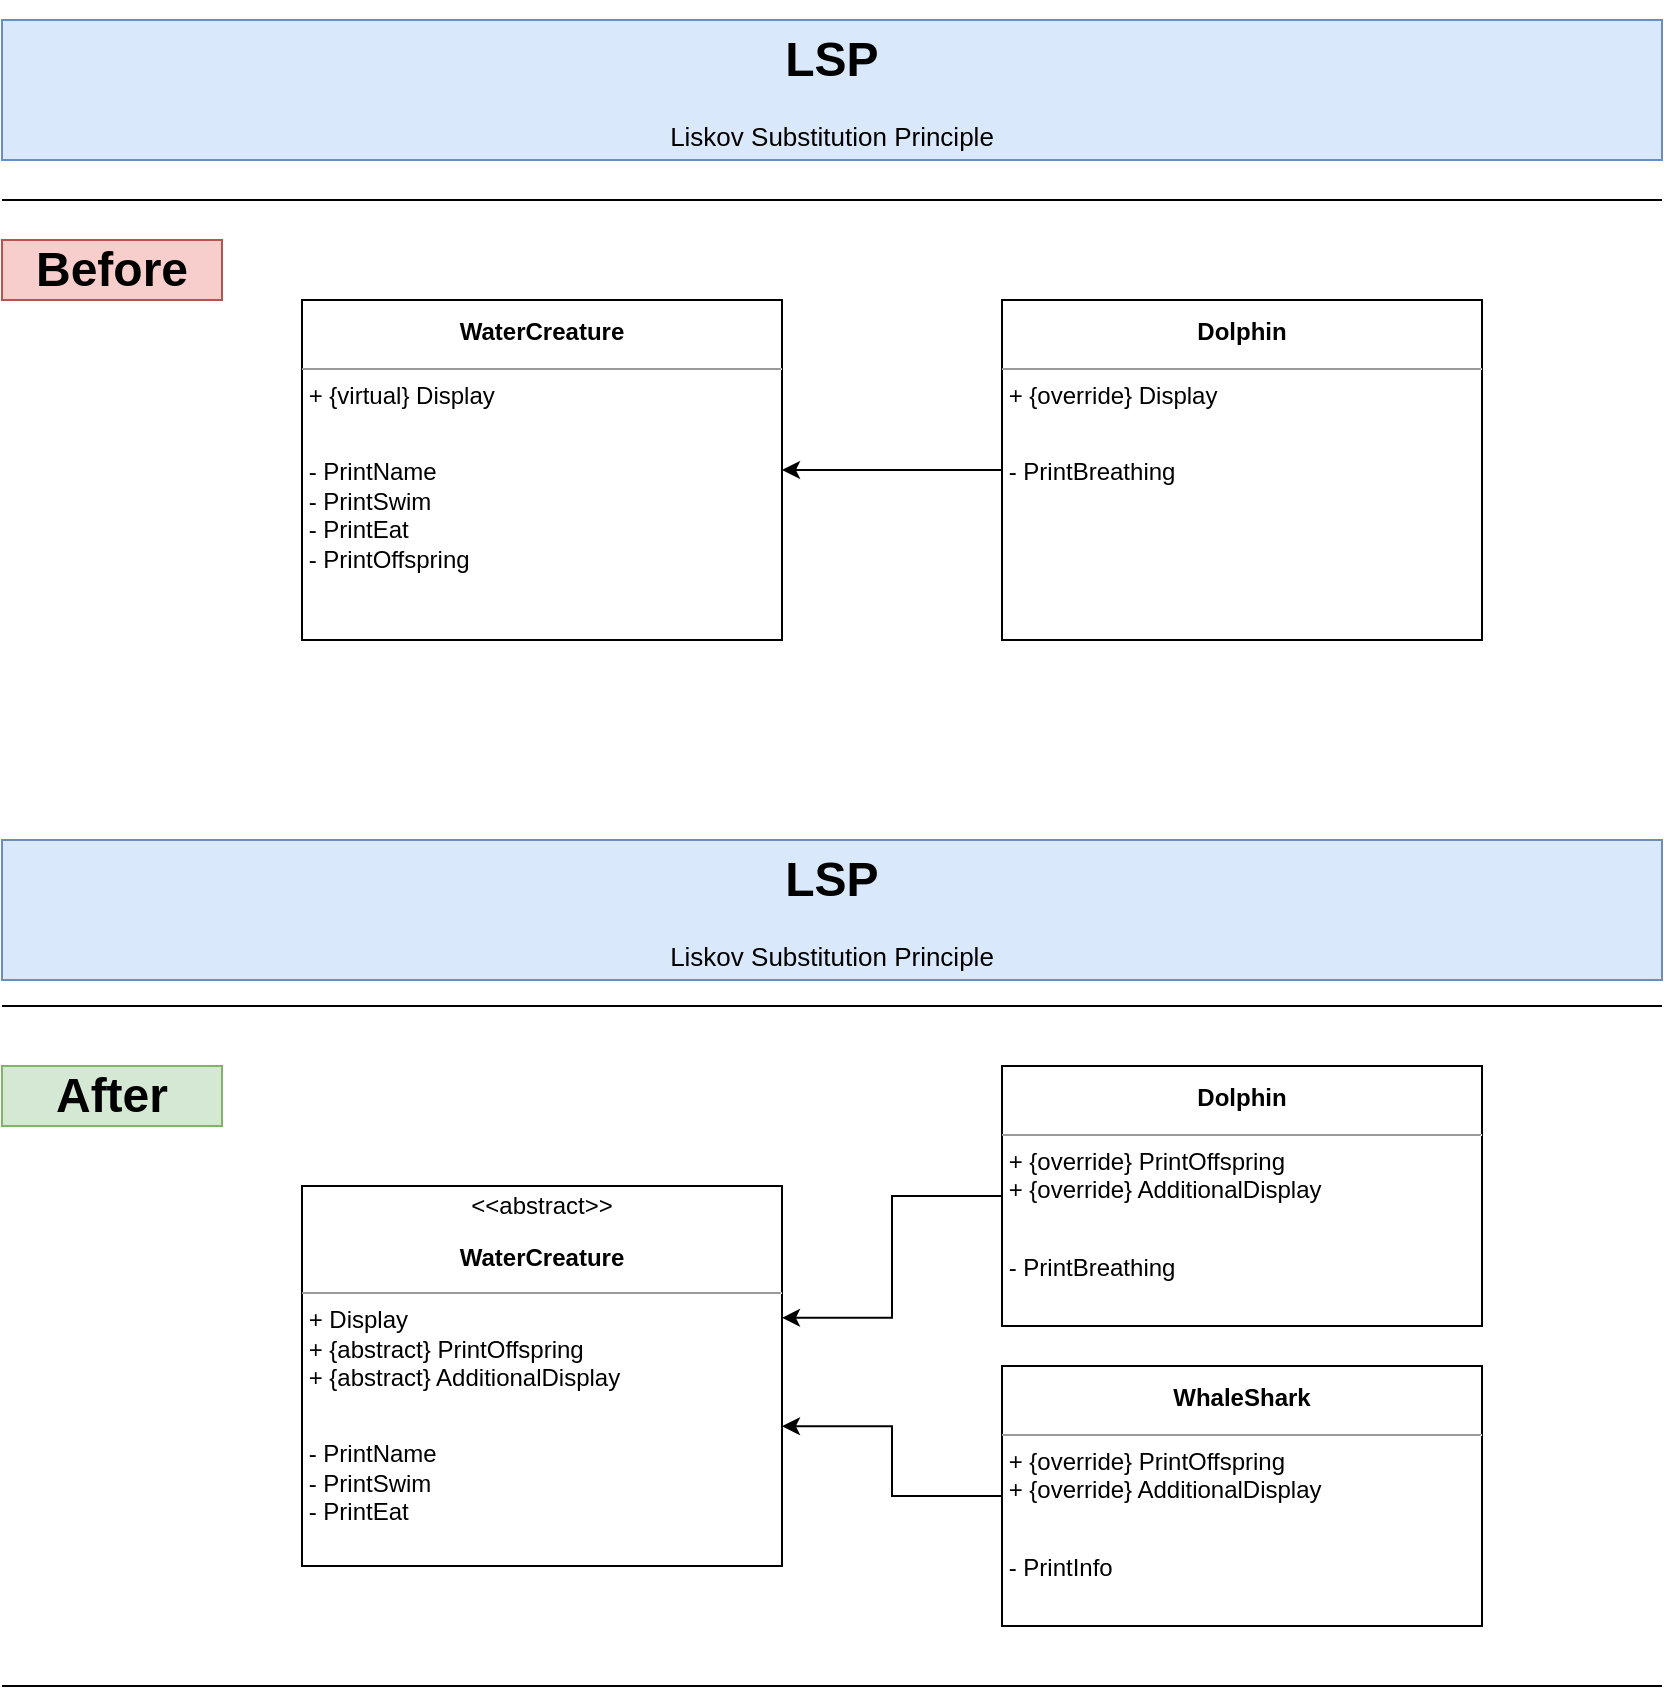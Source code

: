 <mxfile version="22.1.16" type="github">
  <diagram name="Page-1" id="L-9mo0oUW1Mu2ZCE2Obg">
    <mxGraphModel dx="1050" dy="541" grid="1" gridSize="10" guides="1" tooltips="1" connect="1" arrows="1" fold="1" page="1" pageScale="1" pageWidth="850" pageHeight="1100" math="0" shadow="0">
      <root>
        <mxCell id="0" />
        <mxCell id="1" parent="0" />
        <mxCell id="3v6Ebq_UfVij71tPKo3a-1" value="&lt;h1 style=&quot;&quot;&gt;LSP&lt;/h1&gt;&lt;p style=&quot;font-size: 13px;&quot;&gt;Liskov Substitution Principle&lt;/p&gt;" style="text;html=1;strokeColor=#6c8ebf;fillColor=#dae8fc;spacing=5;spacingTop=-20;whiteSpace=wrap;overflow=hidden;rounded=0;align=center;" parent="1" vertex="1">
          <mxGeometry x="10" y="10" width="830" height="70" as="geometry" />
        </mxCell>
        <mxCell id="3v6Ebq_UfVij71tPKo3a-2" value="&lt;h1&gt;Before&lt;/h1&gt;" style="text;html=1;strokeColor=#b85450;fillColor=#f8cecc;align=center;verticalAlign=middle;whiteSpace=wrap;rounded=0;" parent="1" vertex="1">
          <mxGeometry x="10" y="120" width="110" height="30" as="geometry" />
        </mxCell>
        <mxCell id="3v6Ebq_UfVij71tPKo3a-3" value="&lt;h1&gt;After&lt;/h1&gt;" style="text;html=1;strokeColor=#82b366;fillColor=#d5e8d4;align=center;verticalAlign=middle;whiteSpace=wrap;rounded=0;" parent="1" vertex="1">
          <mxGeometry x="10" y="533" width="110" height="30" as="geometry" />
        </mxCell>
        <mxCell id="3v6Ebq_UfVij71tPKo3a-6" value="" style="endArrow=none;html=1;rounded=0;" parent="1" edge="1">
          <mxGeometry width="50" height="50" relative="1" as="geometry">
            <mxPoint x="10" y="503" as="sourcePoint" />
            <mxPoint x="840" y="503" as="targetPoint" />
          </mxGeometry>
        </mxCell>
        <mxCell id="3v6Ebq_UfVij71tPKo3a-10" value="" style="endArrow=none;html=1;rounded=0;" parent="1" edge="1">
          <mxGeometry width="50" height="50" relative="1" as="geometry">
            <mxPoint x="10" y="843" as="sourcePoint" />
            <mxPoint x="840" y="843" as="targetPoint" />
          </mxGeometry>
        </mxCell>
        <mxCell id="3v6Ebq_UfVij71tPKo3a-11" value="" style="endArrow=none;html=1;rounded=0;" parent="1" edge="1">
          <mxGeometry width="50" height="50" relative="1" as="geometry">
            <mxPoint x="10" y="100" as="sourcePoint" />
            <mxPoint x="840" y="100" as="targetPoint" />
          </mxGeometry>
        </mxCell>
        <mxCell id="3v6Ebq_UfVij71tPKo3a-12" style="edgeStyle=orthogonalEdgeStyle;rounded=0;orthogonalLoop=1;jettySize=auto;html=1;entryX=-0.013;entryY=0.31;entryDx=0;entryDy=0;entryPerimeter=0;" parent="1" edge="1">
          <mxGeometry relative="1" as="geometry">
            <mxPoint x="320" y="260" as="sourcePoint" />
          </mxGeometry>
        </mxCell>
        <mxCell id="a3bvr5dj4OLVko71bwOn-1" value="&lt;p style=&quot;text-align: center; margin: 4px 0px 0px; line-height: 200%;&quot;&gt;&lt;b&gt;WaterCreature&lt;/b&gt;&lt;br&gt;&lt;/p&gt;&lt;hr style=&quot;line-height: 200%;&quot; size=&quot;1&quot;&gt;&lt;p style=&quot;margin: 0px 0px 0px 4px; line-height: 200%;&quot;&gt;&lt;/p&gt;&amp;nbsp;+ {virtual} Display&lt;p style=&quot;margin: 0px 0px 0px 4px; line-height: 200%;&quot;&gt;&lt;span style=&quot;background-color: initial;&quot;&gt;&lt;br&gt;&lt;/span&gt;&lt;/p&gt;&amp;nbsp;- PrintName&lt;br&gt;&amp;nbsp;- PrintSwim&lt;br&gt;&lt;div&gt;&amp;nbsp;- PrintEat&lt;br&gt;&lt;/div&gt;&lt;div&gt;&amp;nbsp;- PrintOffspring&lt;br&gt;&lt;/div&gt;" style="verticalAlign=top;align=left;overflow=fill;fontSize=12;fontFamily=Helvetica;html=1;whiteSpace=wrap;" parent="1" vertex="1">
          <mxGeometry x="160" y="150" width="240" height="170" as="geometry" />
        </mxCell>
        <mxCell id="a3bvr5dj4OLVko71bwOn-3" style="edgeStyle=orthogonalEdgeStyle;rounded=0;orthogonalLoop=1;jettySize=auto;html=1;" parent="1" source="a3bvr5dj4OLVko71bwOn-2" target="a3bvr5dj4OLVko71bwOn-1" edge="1">
          <mxGeometry relative="1" as="geometry" />
        </mxCell>
        <mxCell id="a3bvr5dj4OLVko71bwOn-2" value="&lt;p style=&quot;text-align: center; margin: 4px 0px 0px; line-height: 200%;&quot;&gt;&lt;b&gt;Dolphin&lt;/b&gt;&lt;br&gt;&lt;/p&gt;&lt;hr style=&quot;line-height: 200%;&quot; size=&quot;1&quot;&gt;&lt;p style=&quot;margin: 0px 0px 0px 4px; line-height: 200%;&quot;&gt;&lt;/p&gt;&amp;nbsp;+ {override} Display&lt;p style=&quot;margin: 0px 0px 0px 4px; line-height: 200%;&quot;&gt;&lt;span style=&quot;background-color: initial;&quot;&gt;&lt;br&gt;&lt;/span&gt;&lt;/p&gt;&amp;nbsp;- PrintBreathing" style="verticalAlign=top;align=left;overflow=fill;fontSize=12;fontFamily=Helvetica;html=1;whiteSpace=wrap;" parent="1" vertex="1">
          <mxGeometry x="510" y="150" width="240" height="170" as="geometry" />
        </mxCell>
        <mxCell id="a3bvr5dj4OLVko71bwOn-4" value="&lt;div style=&quot;text-align: center; line-height: 180%;&quot;&gt;&lt;span style=&quot;background-color: initial;&quot;&gt;&amp;lt;&amp;lt;abstract&amp;gt;&amp;gt;&lt;/span&gt;&lt;/div&gt;&lt;p style=&quot;text-align: center; margin: 4px 0px 0px; line-height: 180%;&quot;&gt;&lt;b&gt;WaterCreature&lt;/b&gt;&lt;br&gt;&lt;/p&gt;&lt;hr style=&quot;line-height: 200%;&quot; size=&quot;1&quot;&gt;&lt;p style=&quot;margin: 0px 0px 0px 4px; line-height: 200%;&quot;&gt;&lt;/p&gt;&amp;nbsp;+ Display&lt;br&gt;&amp;nbsp;+ {abstract} PrintOffspring&lt;br&gt;&amp;nbsp;+ {abstract} AdditionalDisplay&lt;br&gt;&lt;p style=&quot;margin: 0px 0px 0px 4px; line-height: 200%;&quot;&gt;&lt;span style=&quot;background-color: initial;&quot;&gt;&lt;br&gt;&lt;/span&gt;&lt;/p&gt;&amp;nbsp;- PrintName&lt;br&gt;&amp;nbsp;- PrintSwim&lt;br&gt;&lt;div&gt;&amp;nbsp;- PrintEat&lt;br&gt;&lt;/div&gt;&lt;div&gt;&amp;nbsp;&lt;br&gt;&lt;/div&gt;" style="verticalAlign=top;align=left;overflow=fill;fontSize=12;fontFamily=Helvetica;html=1;whiteSpace=wrap;" parent="1" vertex="1">
          <mxGeometry x="160" y="593" width="240" height="190" as="geometry" />
        </mxCell>
        <mxCell id="a3bvr5dj4OLVko71bwOn-6" value="&lt;p style=&quot;text-align: center; margin: 4px 0px 0px; line-height: 200%;&quot;&gt;&lt;b&gt;Dolphin&lt;/b&gt;&lt;br&gt;&lt;/p&gt;&lt;hr style=&quot;line-height: 200%;&quot; size=&quot;1&quot;&gt;&lt;p style=&quot;margin: 0px 0px 0px 4px; line-height: 200%;&quot;&gt;&lt;/p&gt;&amp;nbsp;+ {override} PrintOffspring&lt;br style=&quot;border-color: var(--border-color);&quot;&gt;&amp;nbsp;+ {override} AdditionalDisplay&lt;p style=&quot;margin: 0px 0px 0px 4px; line-height: 200%;&quot;&gt;&lt;span style=&quot;background-color: initial;&quot;&gt;&lt;br&gt;&lt;/span&gt;&lt;/p&gt;&amp;nbsp;- PrintBreathing" style="verticalAlign=top;align=left;overflow=fill;fontSize=12;fontFamily=Helvetica;html=1;whiteSpace=wrap;" parent="1" vertex="1">
          <mxGeometry x="510" y="533" width="240" height="130" as="geometry" />
        </mxCell>
        <mxCell id="cmVs2bQLOELiVmF-YjdR-1" value="&lt;p style=&quot;text-align: center; margin: 4px 0px 0px; line-height: 200%;&quot;&gt;&lt;b&gt;WhaleShark&lt;/b&gt;&lt;br&gt;&lt;/p&gt;&lt;hr style=&quot;line-height: 200%;&quot; size=&quot;1&quot;&gt;&lt;p style=&quot;margin: 0px 0px 0px 4px; line-height: 200%;&quot;&gt;&lt;/p&gt;&amp;nbsp;+ {override} PrintOffspring&lt;br style=&quot;border-color: var(--border-color);&quot;&gt;&amp;nbsp;+ {override} AdditionalDisplay&lt;p style=&quot;margin: 0px 0px 0px 4px; line-height: 200%;&quot;&gt;&lt;span style=&quot;background-color: initial;&quot;&gt;&lt;br&gt;&lt;/span&gt;&lt;/p&gt;&amp;nbsp;- PrintInfo" style="verticalAlign=top;align=left;overflow=fill;fontSize=12;fontFamily=Helvetica;html=1;whiteSpace=wrap;" parent="1" vertex="1">
          <mxGeometry x="510" y="683" width="240" height="130" as="geometry" />
        </mxCell>
        <mxCell id="cmVs2bQLOELiVmF-YjdR-2" style="edgeStyle=orthogonalEdgeStyle;rounded=0;orthogonalLoop=1;jettySize=auto;html=1;entryX=1;entryY=0.632;entryDx=0;entryDy=0;entryPerimeter=0;" parent="1" source="cmVs2bQLOELiVmF-YjdR-1" target="a3bvr5dj4OLVko71bwOn-4" edge="1">
          <mxGeometry relative="1" as="geometry" />
        </mxCell>
        <mxCell id="cmVs2bQLOELiVmF-YjdR-3" style="edgeStyle=orthogonalEdgeStyle;rounded=0;orthogonalLoop=1;jettySize=auto;html=1;entryX=1;entryY=0.347;entryDx=0;entryDy=0;entryPerimeter=0;" parent="1" source="a3bvr5dj4OLVko71bwOn-6" target="a3bvr5dj4OLVko71bwOn-4" edge="1">
          <mxGeometry relative="1" as="geometry" />
        </mxCell>
        <mxCell id="13QVjCijg_Ihdq5ew32R-1" value="&lt;h1 style=&quot;&quot;&gt;LSP&lt;/h1&gt;&lt;p style=&quot;font-size: 13px;&quot;&gt;Liskov Substitution Principle&lt;/p&gt;" style="text;html=1;strokeColor=#6c8ebf;fillColor=#dae8fc;spacing=5;spacingTop=-20;whiteSpace=wrap;overflow=hidden;rounded=0;align=center;" vertex="1" parent="1">
          <mxGeometry x="10" y="420" width="830" height="70" as="geometry" />
        </mxCell>
      </root>
    </mxGraphModel>
  </diagram>
</mxfile>
